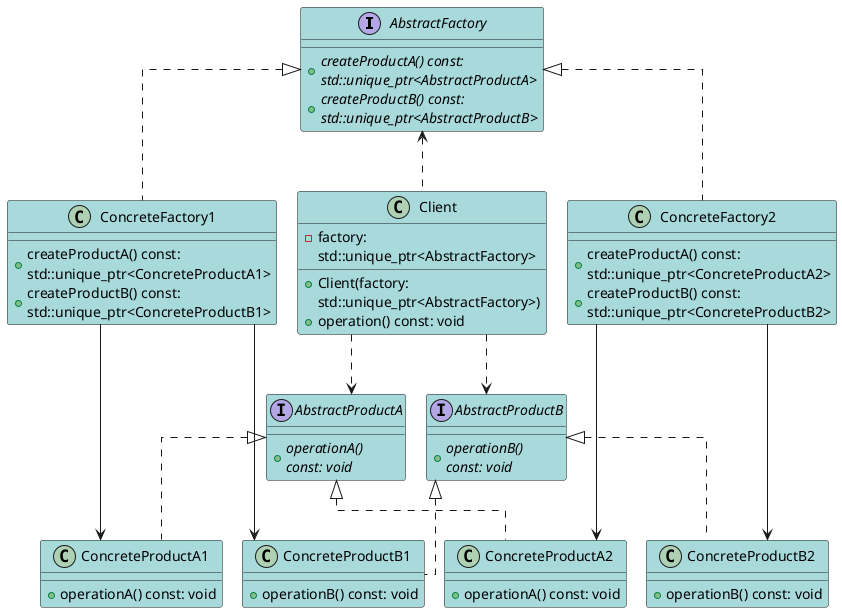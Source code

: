 ' Copyright (c) 2025 Franz Steinkress
' Licensed under the MIT License - see LICENSE for details
@startuml
skinparam nodesep 20
skinparam linetype ortho
skinparam classBackgroundColor #A8DADC

interface AbstractFactory {
    + {abstract} createProductA() const: \nstd::unique_ptr<AbstractProductA>
    + {abstract} createProductB() const: \nstd::unique_ptr<AbstractProductB>
}
class ConcreteFactory1 {
    + createProductA() const: \nstd::unique_ptr<ConcreteProductA1>
    + createProductB() const: \nstd::unique_ptr<ConcreteProductB1>
}
class ConcreteFactory2 {
    + createProductA() const: \nstd::unique_ptr<ConcreteProductA2>
    + createProductB() const: \nstd::unique_ptr<ConcreteProductB2>
}
interface AbstractProductA {
    + {abstract} operationA() \nconst: void
}
class ConcreteProductA1 {
    + operationA() const: void
}
class ConcreteProductA2 {
    + operationA() const: void
}
interface AbstractProductB {
    + {abstract} operationB() \nconst: void
}
class ConcreteProductB1 {
    + operationB() const: void
}
class ConcreteProductB2 {
    + operationB() const: void
}
class Client {
    - factory: 
      std::unique_ptr<AbstractFactory>
    + Client(factory: 
      std::unique_ptr<AbstractFactory>)
    + operation() const: void
}

AbstractFactory <|.. ConcreteFactory1
AbstractFactory <|.. ConcreteFactory2
AbstractProductA <|.. ConcreteProductA1
AbstractProductA <|.. ConcreteProductA2
AbstractProductB <|.. ConcreteProductB1
AbstractProductB <|.. ConcreteProductB2
ConcreteFactory1 --> ConcreteProductA1
ConcreteFactory1 --> ConcreteProductB1
ConcreteFactory2 --> ConcreteProductA2
ConcreteFactory2 --> ConcreteProductB2
ConcreteFactory1 -[hidden]-> AbstractProductA
ConcreteFactory2 -[hidden]-> AbstractProductB
Client .left.> AbstractFactory
Client ..> AbstractProductA
Client ..> AbstractProductB
@enduml
